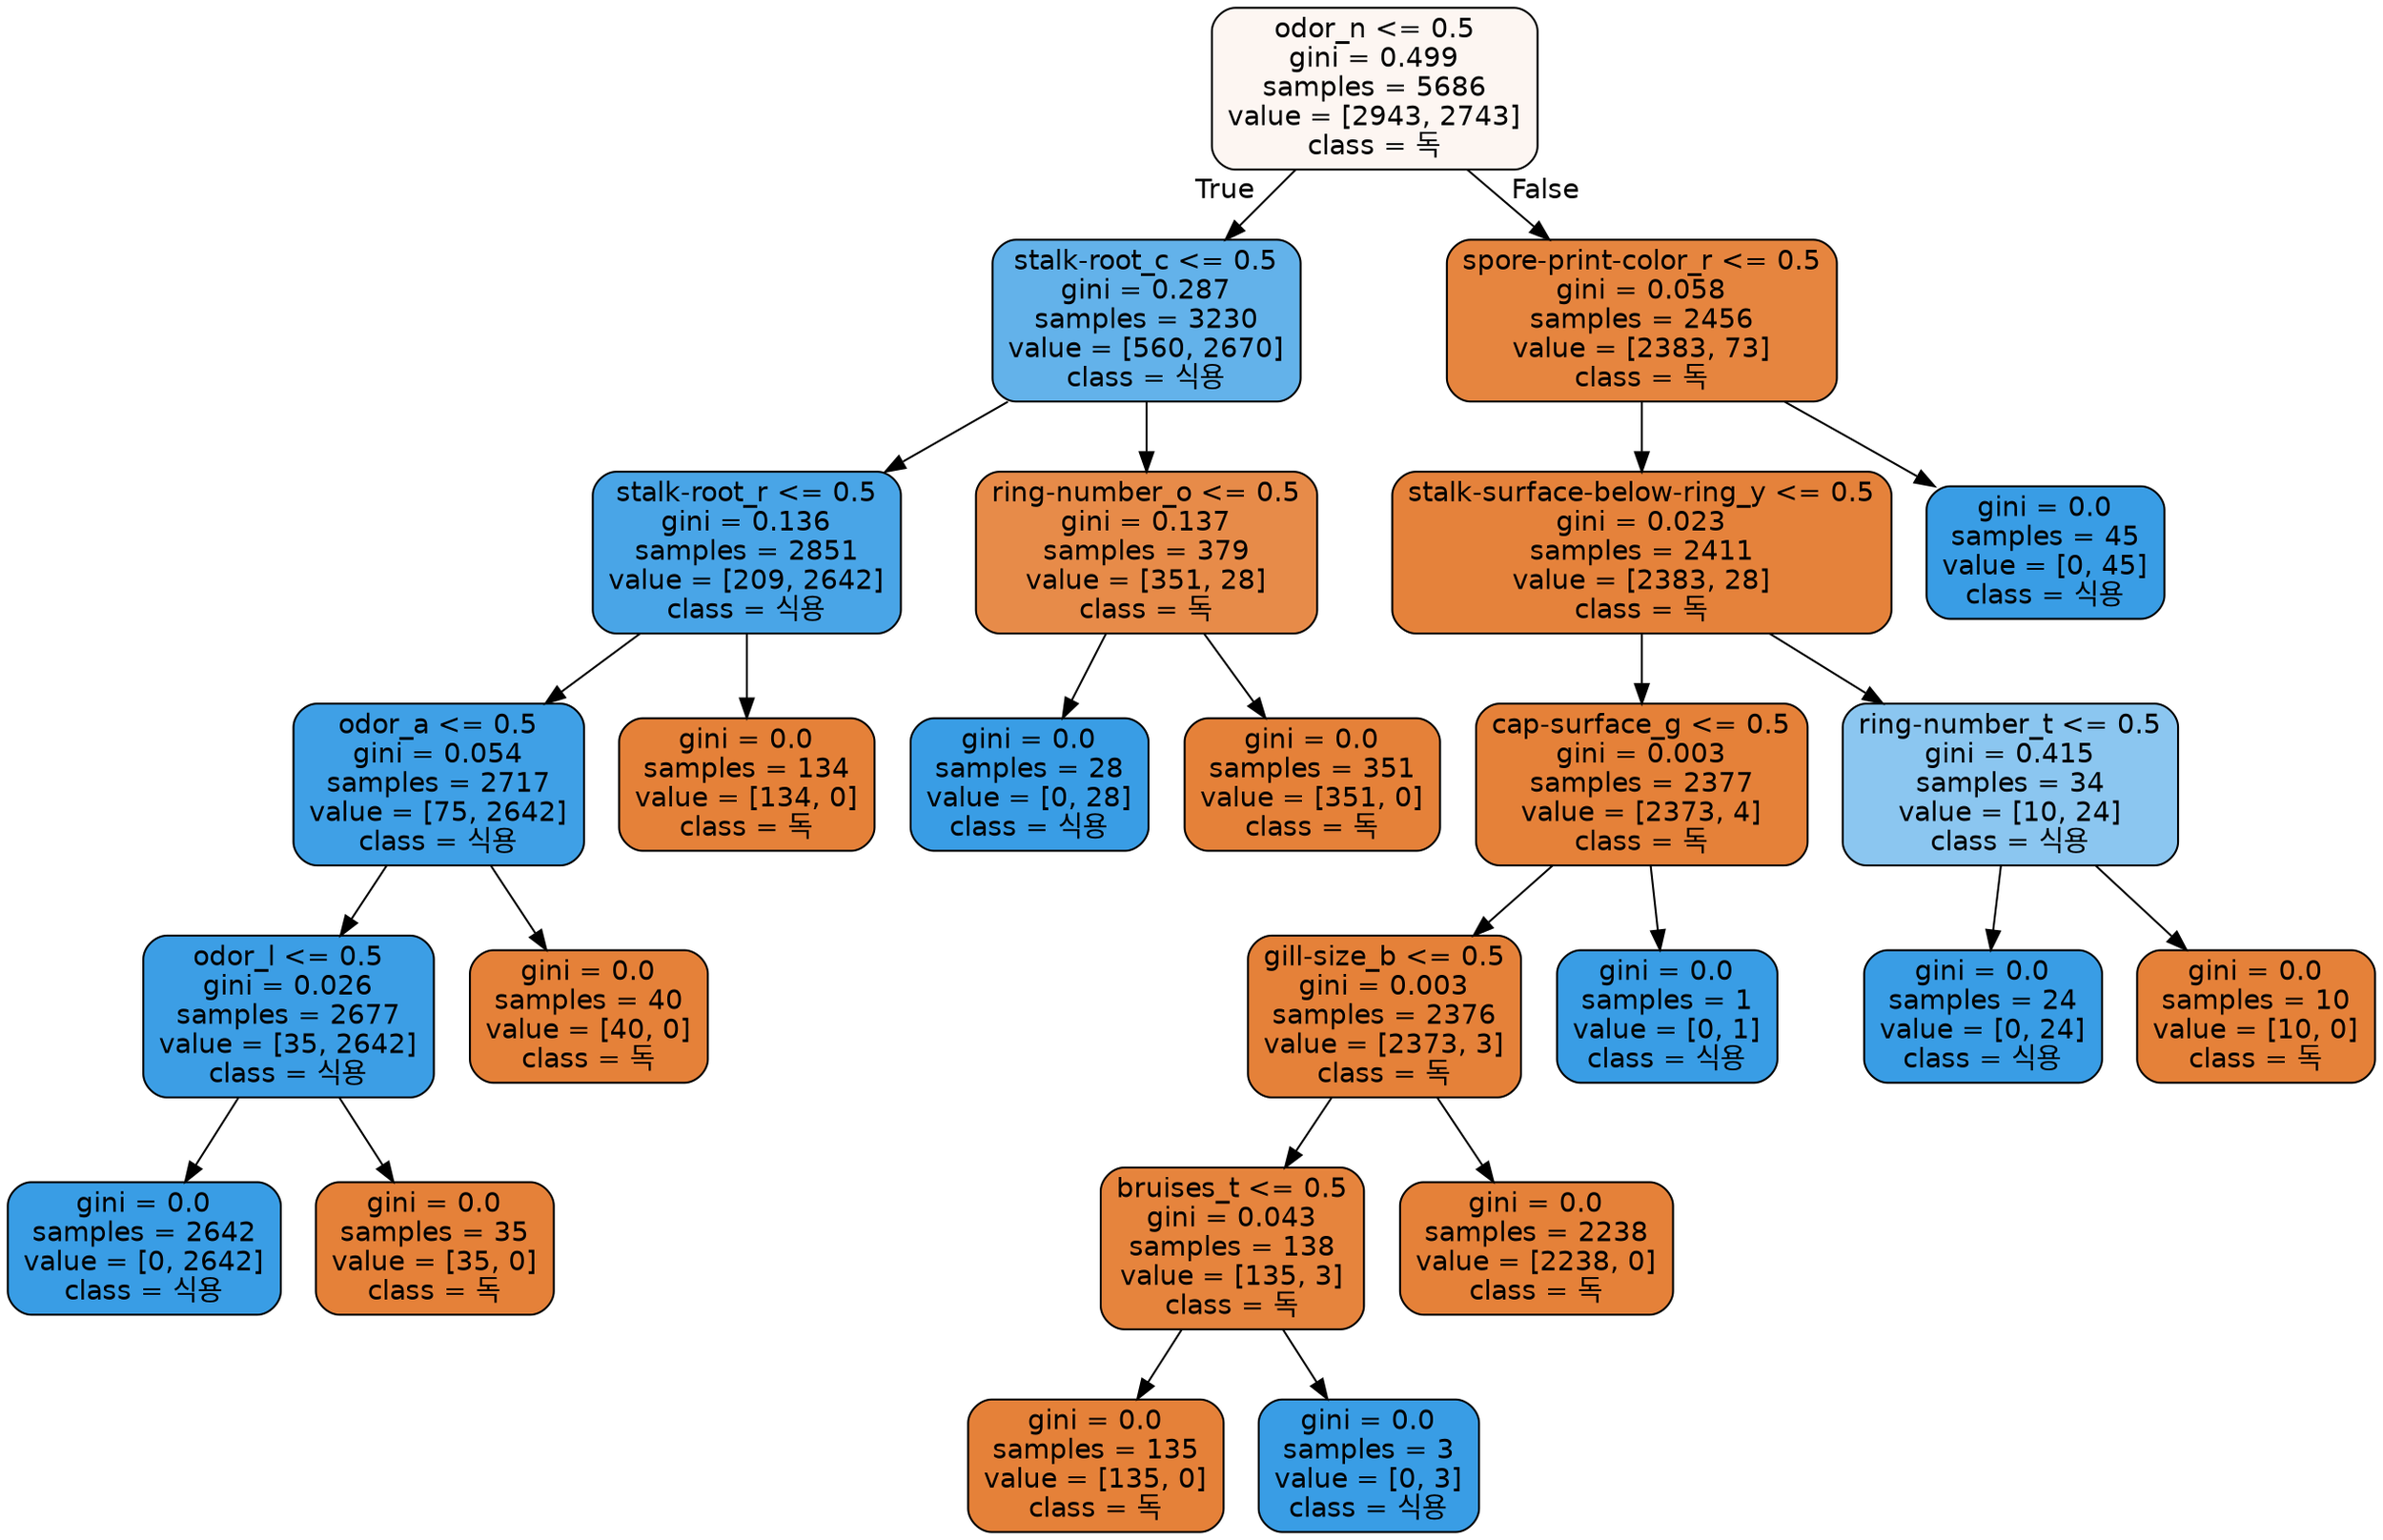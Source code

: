 digraph Tree {
node [shape=box, style="filled, rounded", color="black", fontname="helvetica"] ;
edge [fontname="helvetica"] ;
0 [label="odor_n <= 0.5\ngini = 0.499\nsamples = 5686\nvalue = [2943, 2743]\nclass = 독", fillcolor="#fdf6f2"] ;
1 [label="stalk-root_c <= 0.5\ngini = 0.287\nsamples = 3230\nvalue = [560, 2670]\nclass = 식용", fillcolor="#63b2ea"] ;
0 -> 1 [labeldistance=2.5, labelangle=45, headlabel="True"] ;
2 [label="stalk-root_r <= 0.5\ngini = 0.136\nsamples = 2851\nvalue = [209, 2642]\nclass = 식용", fillcolor="#49a5e7"] ;
1 -> 2 ;
3 [label="odor_a <= 0.5\ngini = 0.054\nsamples = 2717\nvalue = [75, 2642]\nclass = 식용", fillcolor="#3fa0e6"] ;
2 -> 3 ;
4 [label="odor_l <= 0.5\ngini = 0.026\nsamples = 2677\nvalue = [35, 2642]\nclass = 식용", fillcolor="#3c9ee5"] ;
3 -> 4 ;
5 [label="gini = 0.0\nsamples = 2642\nvalue = [0, 2642]\nclass = 식용", fillcolor="#399de5"] ;
4 -> 5 ;
6 [label="gini = 0.0\nsamples = 35\nvalue = [35, 0]\nclass = 독", fillcolor="#e58139"] ;
4 -> 6 ;
7 [label="gini = 0.0\nsamples = 40\nvalue = [40, 0]\nclass = 독", fillcolor="#e58139"] ;
3 -> 7 ;
8 [label="gini = 0.0\nsamples = 134\nvalue = [134, 0]\nclass = 독", fillcolor="#e58139"] ;
2 -> 8 ;
9 [label="ring-number_o <= 0.5\ngini = 0.137\nsamples = 379\nvalue = [351, 28]\nclass = 독", fillcolor="#e78b49"] ;
1 -> 9 ;
10 [label="gini = 0.0\nsamples = 28\nvalue = [0, 28]\nclass = 식용", fillcolor="#399de5"] ;
9 -> 10 ;
11 [label="gini = 0.0\nsamples = 351\nvalue = [351, 0]\nclass = 독", fillcolor="#e58139"] ;
9 -> 11 ;
12 [label="spore-print-color_r <= 0.5\ngini = 0.058\nsamples = 2456\nvalue = [2383, 73]\nclass = 독", fillcolor="#e6853f"] ;
0 -> 12 [labeldistance=2.5, labelangle=-45, headlabel="False"] ;
13 [label="stalk-surface-below-ring_y <= 0.5\ngini = 0.023\nsamples = 2411\nvalue = [2383, 28]\nclass = 독", fillcolor="#e5823b"] ;
12 -> 13 ;
14 [label="cap-surface_g <= 0.5\ngini = 0.003\nsamples = 2377\nvalue = [2373, 4]\nclass = 독", fillcolor="#e58139"] ;
13 -> 14 ;
15 [label="gill-size_b <= 0.5\ngini = 0.003\nsamples = 2376\nvalue = [2373, 3]\nclass = 독", fillcolor="#e58139"] ;
14 -> 15 ;
16 [label="bruises_t <= 0.5\ngini = 0.043\nsamples = 138\nvalue = [135, 3]\nclass = 독", fillcolor="#e6843d"] ;
15 -> 16 ;
17 [label="gini = 0.0\nsamples = 135\nvalue = [135, 0]\nclass = 독", fillcolor="#e58139"] ;
16 -> 17 ;
18 [label="gini = 0.0\nsamples = 3\nvalue = [0, 3]\nclass = 식용", fillcolor="#399de5"] ;
16 -> 18 ;
19 [label="gini = 0.0\nsamples = 2238\nvalue = [2238, 0]\nclass = 독", fillcolor="#e58139"] ;
15 -> 19 ;
20 [label="gini = 0.0\nsamples = 1\nvalue = [0, 1]\nclass = 식용", fillcolor="#399de5"] ;
14 -> 20 ;
21 [label="ring-number_t <= 0.5\ngini = 0.415\nsamples = 34\nvalue = [10, 24]\nclass = 식용", fillcolor="#8bc6f0"] ;
13 -> 21 ;
22 [label="gini = 0.0\nsamples = 24\nvalue = [0, 24]\nclass = 식용", fillcolor="#399de5"] ;
21 -> 22 ;
23 [label="gini = 0.0\nsamples = 10\nvalue = [10, 0]\nclass = 독", fillcolor="#e58139"] ;
21 -> 23 ;
24 [label="gini = 0.0\nsamples = 45\nvalue = [0, 45]\nclass = 식용", fillcolor="#399de5"] ;
12 -> 24 ;
}